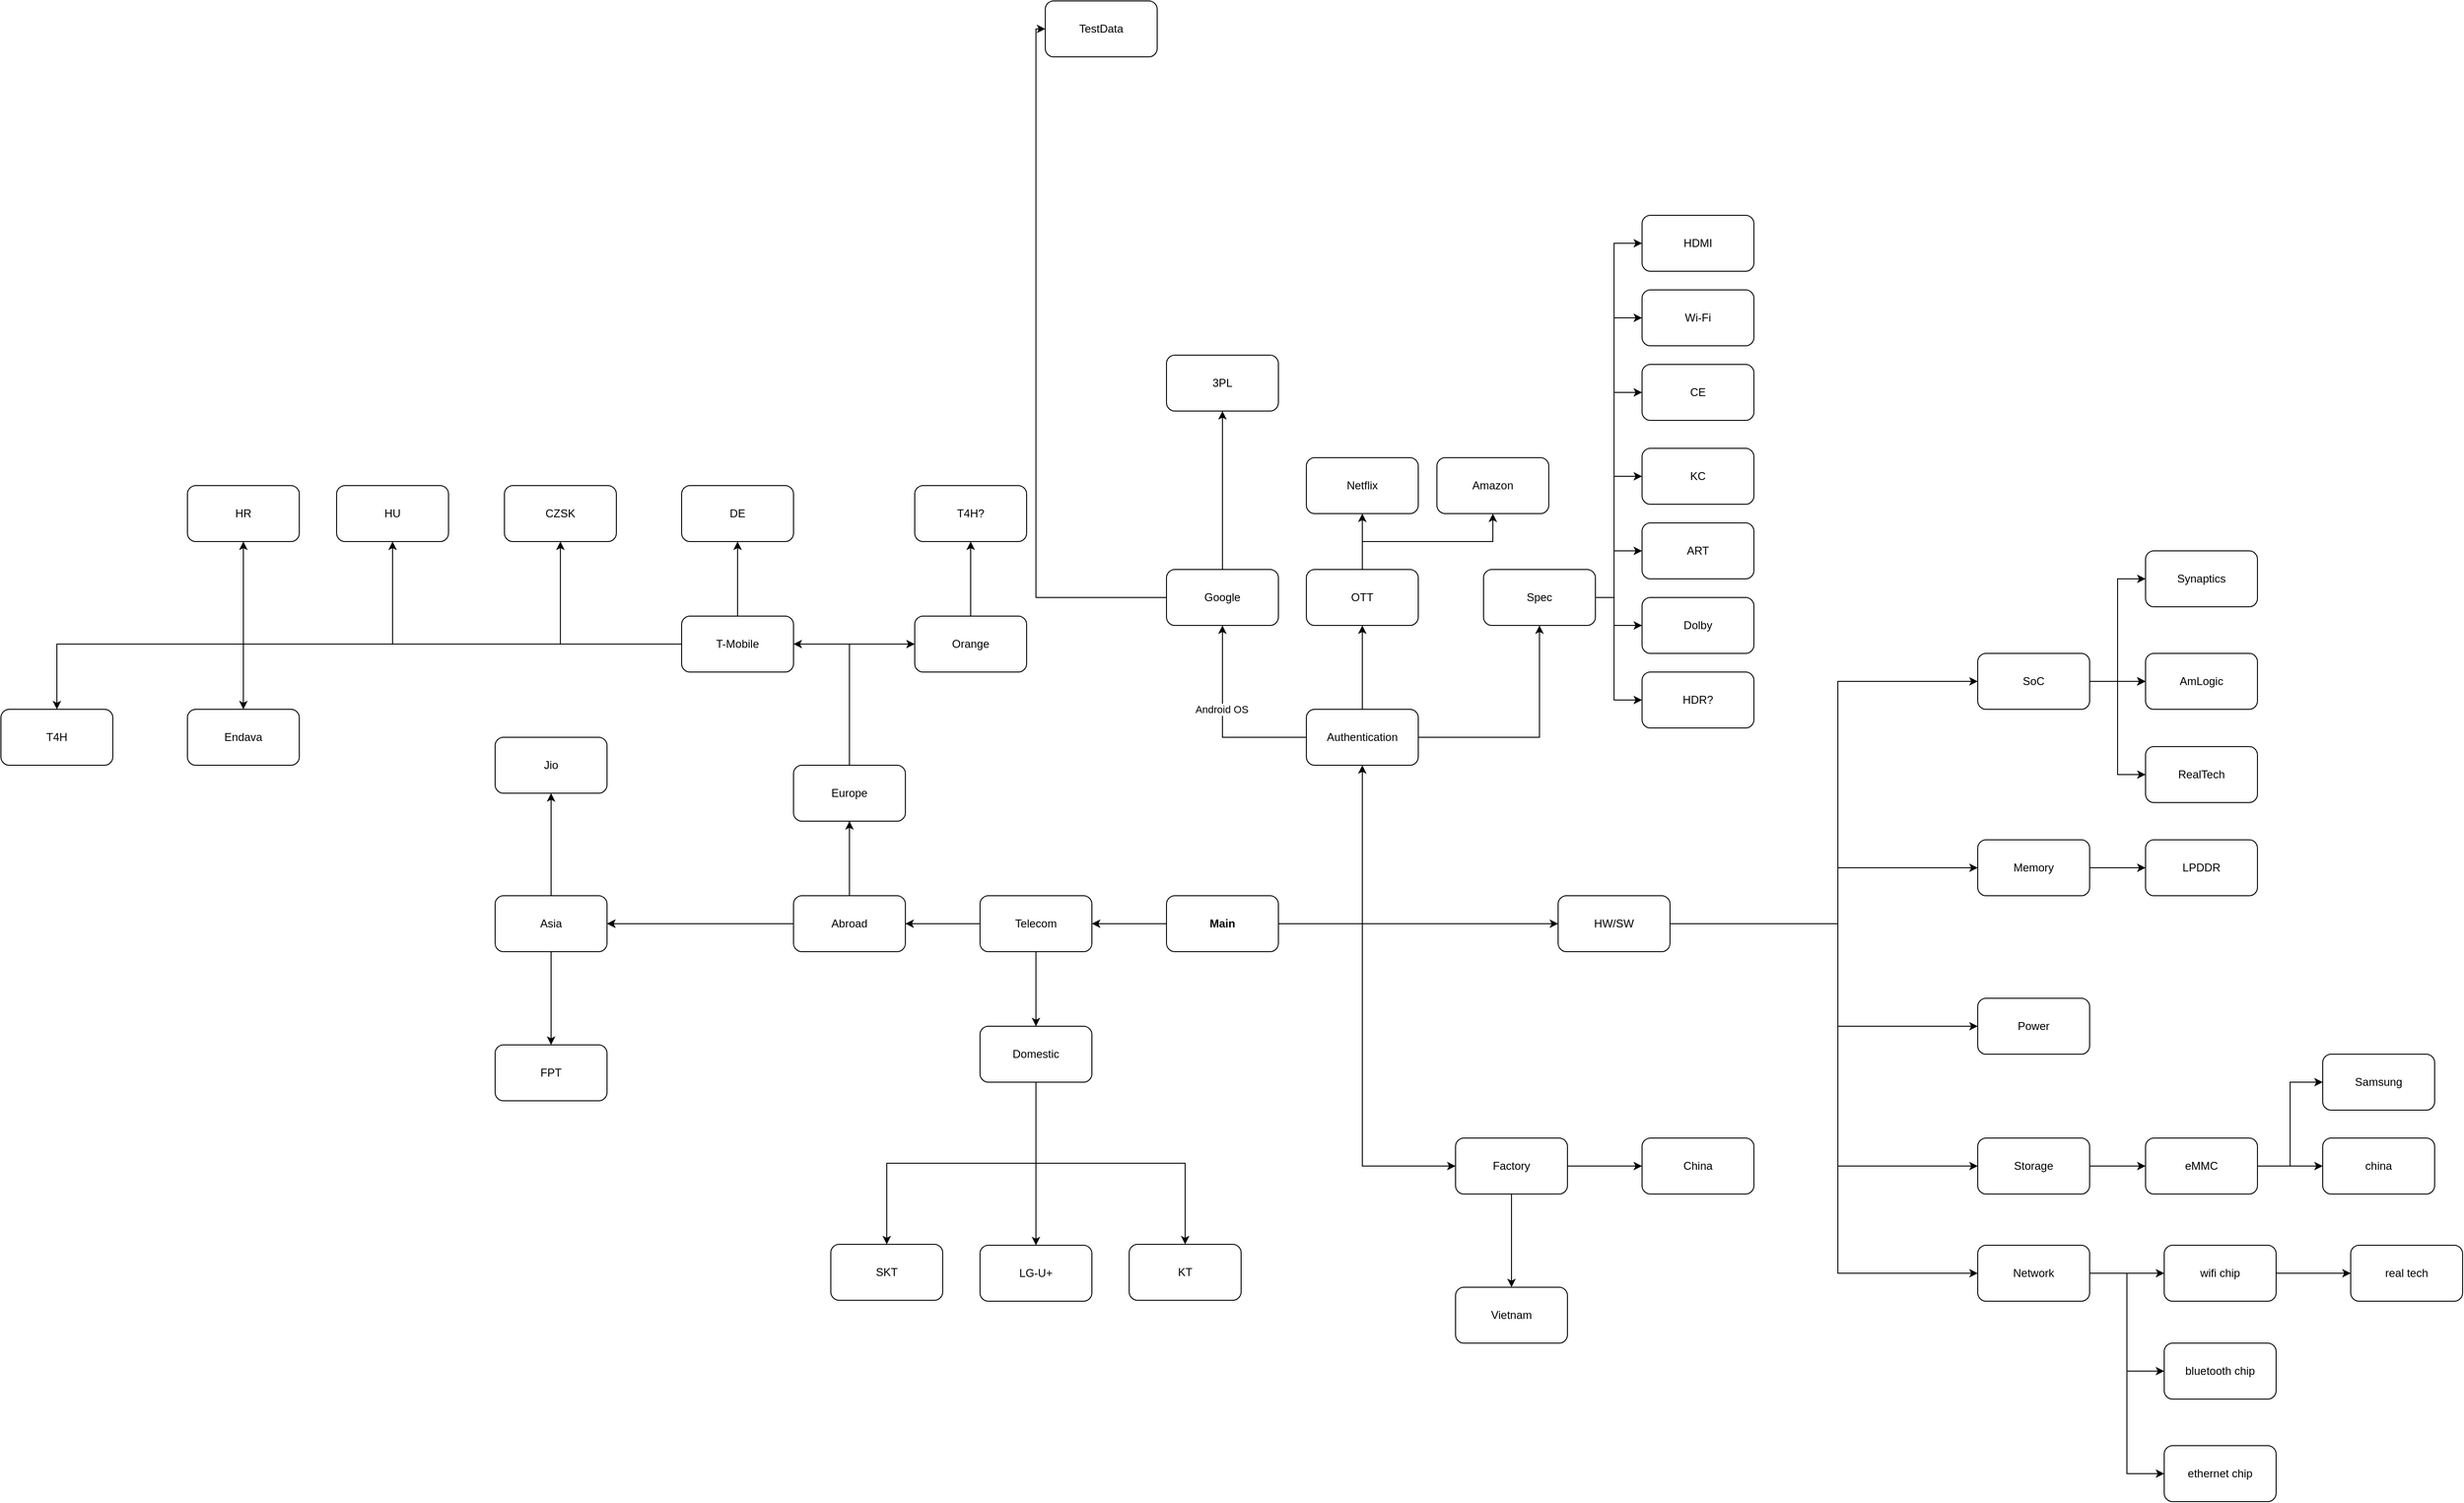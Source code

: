<mxfile version="28.0.7">
  <diagram name="페이지-1" id="yaAx0A-L_kXHUmQwlqg7">
    <mxGraphModel dx="2549" dy="1890" grid="1" gridSize="10" guides="1" tooltips="1" connect="1" arrows="1" fold="1" page="1" pageScale="1" pageWidth="827" pageHeight="1169" math="0" shadow="0">
      <root>
        <mxCell id="0" />
        <mxCell id="1" parent="0" />
        <mxCell id="unBGeMwj8gn6br8gnek4-4" value="" style="edgeStyle=orthogonalEdgeStyle;rounded=0;orthogonalLoop=1;jettySize=auto;html=1;exitX=0;exitY=0.5;exitDx=0;exitDy=0;" parent="1" source="unBGeMwj8gn6br8gnek4-10" target="unBGeMwj8gn6br8gnek4-2" edge="1">
          <mxGeometry relative="1" as="geometry" />
        </mxCell>
        <mxCell id="unBGeMwj8gn6br8gnek4-59" value="Android OS" style="edgeLabel;html=1;align=center;verticalAlign=middle;resizable=0;points=[];" parent="unBGeMwj8gn6br8gnek4-4" vertex="1" connectable="0">
          <mxGeometry x="-0.335" y="3" relative="1" as="geometry">
            <mxPoint x="-21" y="-33" as="offset" />
          </mxGeometry>
        </mxCell>
        <mxCell id="unBGeMwj8gn6br8gnek4-7" value="" style="edgeStyle=orthogonalEdgeStyle;rounded=0;orthogonalLoop=1;jettySize=auto;html=1;" parent="1" source="unBGeMwj8gn6br8gnek4-1" target="unBGeMwj8gn6br8gnek4-6" edge="1">
          <mxGeometry relative="1" as="geometry">
            <Array as="points">
              <mxPoint x="490" y="240" />
              <mxPoint x="490" y="500" />
            </Array>
          </mxGeometry>
        </mxCell>
        <mxCell id="unBGeMwj8gn6br8gnek4-9" value="" style="edgeStyle=orthogonalEdgeStyle;rounded=0;orthogonalLoop=1;jettySize=auto;html=1;" parent="1" source="unBGeMwj8gn6br8gnek4-92" target="unBGeMwj8gn6br8gnek4-8" edge="1">
          <mxGeometry relative="1" as="geometry">
            <Array as="points">
              <mxPoint x="1000" y="240" />
              <mxPoint x="1000" y="-20" />
            </Array>
          </mxGeometry>
        </mxCell>
        <mxCell id="unBGeMwj8gn6br8gnek4-11" value="" style="edgeStyle=orthogonalEdgeStyle;rounded=0;orthogonalLoop=1;jettySize=auto;html=1;" parent="1" source="unBGeMwj8gn6br8gnek4-1" target="unBGeMwj8gn6br8gnek4-10" edge="1">
          <mxGeometry relative="1" as="geometry" />
        </mxCell>
        <mxCell id="unBGeMwj8gn6br8gnek4-25" value="" style="edgeStyle=orthogonalEdgeStyle;rounded=0;orthogonalLoop=1;jettySize=auto;html=1;" parent="1" source="unBGeMwj8gn6br8gnek4-1" target="unBGeMwj8gn6br8gnek4-24" edge="1">
          <mxGeometry relative="1" as="geometry" />
        </mxCell>
        <mxCell id="unBGeMwj8gn6br8gnek4-93" value="" style="edgeStyle=orthogonalEdgeStyle;rounded=0;orthogonalLoop=1;jettySize=auto;html=1;" parent="1" source="unBGeMwj8gn6br8gnek4-1" target="unBGeMwj8gn6br8gnek4-92" edge="1">
          <mxGeometry relative="1" as="geometry" />
        </mxCell>
        <mxCell id="unBGeMwj8gn6br8gnek4-1" value="&lt;b&gt;Main&lt;/b&gt;" style="rounded=1;whiteSpace=wrap;html=1;fillColor=light-dark(#FFFFFF,#0E9860);strokeColor=light-dark(#000000,#000000);" parent="1" vertex="1">
          <mxGeometry x="280" y="210" width="120" height="60" as="geometry" />
        </mxCell>
        <mxCell id="unBGeMwj8gn6br8gnek4-79" value="" style="edgeStyle=orthogonalEdgeStyle;rounded=0;orthogonalLoop=1;jettySize=auto;html=1;" parent="1" source="unBGeMwj8gn6br8gnek4-2" target="unBGeMwj8gn6br8gnek4-78" edge="1">
          <mxGeometry relative="1" as="geometry" />
        </mxCell>
        <mxCell id="8JAu46hQm_S6VkauHzE6-20" value="" style="edgeStyle=orthogonalEdgeStyle;rounded=0;orthogonalLoop=1;jettySize=auto;html=1;" edge="1" parent="1" source="unBGeMwj8gn6br8gnek4-2" target="8JAu46hQm_S6VkauHzE6-19">
          <mxGeometry relative="1" as="geometry">
            <Array as="points">
              <mxPoint x="140" y="-110" />
              <mxPoint x="140" y="-720" />
            </Array>
          </mxGeometry>
        </mxCell>
        <mxCell id="unBGeMwj8gn6br8gnek4-2" value="Google" style="rounded=1;whiteSpace=wrap;html=1;" parent="1" vertex="1">
          <mxGeometry x="280" y="-140" width="120" height="60" as="geometry" />
        </mxCell>
        <mxCell id="unBGeMwj8gn6br8gnek4-69" value="" style="edgeStyle=orthogonalEdgeStyle;rounded=0;orthogonalLoop=1;jettySize=auto;html=1;" parent="1" source="unBGeMwj8gn6br8gnek4-6" target="unBGeMwj8gn6br8gnek4-68" edge="1">
          <mxGeometry relative="1" as="geometry" />
        </mxCell>
        <mxCell id="unBGeMwj8gn6br8gnek4-71" value="" style="edgeStyle=orthogonalEdgeStyle;rounded=0;orthogonalLoop=1;jettySize=auto;html=1;" parent="1" source="unBGeMwj8gn6br8gnek4-6" target="unBGeMwj8gn6br8gnek4-70" edge="1">
          <mxGeometry relative="1" as="geometry" />
        </mxCell>
        <mxCell id="unBGeMwj8gn6br8gnek4-6" value="Factory" style="rounded=1;whiteSpace=wrap;html=1;" parent="1" vertex="1">
          <mxGeometry x="590" y="470" width="120" height="60" as="geometry" />
        </mxCell>
        <mxCell id="unBGeMwj8gn6br8gnek4-13" value="" style="edgeStyle=orthogonalEdgeStyle;rounded=0;orthogonalLoop=1;jettySize=auto;html=1;entryX=0;entryY=0.5;entryDx=0;entryDy=0;" parent="1" source="unBGeMwj8gn6br8gnek4-8" target="unBGeMwj8gn6br8gnek4-12" edge="1">
          <mxGeometry relative="1" as="geometry">
            <Array as="points">
              <mxPoint x="1300" y="-20" />
              <mxPoint x="1300" y="-130" />
            </Array>
          </mxGeometry>
        </mxCell>
        <mxCell id="unBGeMwj8gn6br8gnek4-15" value="" style="edgeStyle=orthogonalEdgeStyle;rounded=0;orthogonalLoop=1;jettySize=auto;html=1;" parent="1" source="unBGeMwj8gn6br8gnek4-8" target="unBGeMwj8gn6br8gnek4-14" edge="1">
          <mxGeometry relative="1" as="geometry" />
        </mxCell>
        <mxCell id="unBGeMwj8gn6br8gnek4-16" value="" style="edgeStyle=orthogonalEdgeStyle;rounded=0;orthogonalLoop=1;jettySize=auto;html=1;" parent="1" source="unBGeMwj8gn6br8gnek4-8" target="unBGeMwj8gn6br8gnek4-14" edge="1">
          <mxGeometry relative="1" as="geometry" />
        </mxCell>
        <mxCell id="unBGeMwj8gn6br8gnek4-18" value="" style="edgeStyle=orthogonalEdgeStyle;rounded=0;orthogonalLoop=1;jettySize=auto;html=1;entryX=0;entryY=0.5;entryDx=0;entryDy=0;exitX=1;exitY=0.5;exitDx=0;exitDy=0;" parent="1" source="unBGeMwj8gn6br8gnek4-8" target="unBGeMwj8gn6br8gnek4-17" edge="1">
          <mxGeometry relative="1" as="geometry">
            <Array as="points">
              <mxPoint x="1300" y="-20" />
              <mxPoint x="1300" y="80" />
            </Array>
          </mxGeometry>
        </mxCell>
        <mxCell id="unBGeMwj8gn6br8gnek4-8" value="SoC" style="rounded=1;whiteSpace=wrap;html=1;" parent="1" vertex="1">
          <mxGeometry x="1150" y="-50" width="120" height="60" as="geometry" />
        </mxCell>
        <mxCell id="unBGeMwj8gn6br8gnek4-21" value="" style="edgeStyle=orthogonalEdgeStyle;rounded=0;orthogonalLoop=1;jettySize=auto;html=1;exitX=0.5;exitY=0;exitDx=0;exitDy=0;" parent="1" source="unBGeMwj8gn6br8gnek4-57" target="unBGeMwj8gn6br8gnek4-20" edge="1">
          <mxGeometry relative="1" as="geometry" />
        </mxCell>
        <mxCell id="unBGeMwj8gn6br8gnek4-23" value="" style="edgeStyle=orthogonalEdgeStyle;rounded=0;orthogonalLoop=1;jettySize=auto;html=1;exitX=0.5;exitY=0;exitDx=0;exitDy=0;" parent="1" source="unBGeMwj8gn6br8gnek4-57" target="unBGeMwj8gn6br8gnek4-22" edge="1">
          <mxGeometry relative="1" as="geometry" />
        </mxCell>
        <mxCell id="unBGeMwj8gn6br8gnek4-58" value="" style="edgeStyle=orthogonalEdgeStyle;rounded=0;orthogonalLoop=1;jettySize=auto;html=1;" parent="1" source="unBGeMwj8gn6br8gnek4-10" target="unBGeMwj8gn6br8gnek4-57" edge="1">
          <mxGeometry relative="1" as="geometry" />
        </mxCell>
        <mxCell id="unBGeMwj8gn6br8gnek4-61" value="" style="edgeStyle=orthogonalEdgeStyle;rounded=0;orthogonalLoop=1;jettySize=auto;html=1;" parent="1" source="unBGeMwj8gn6br8gnek4-10" target="unBGeMwj8gn6br8gnek4-60" edge="1">
          <mxGeometry relative="1" as="geometry" />
        </mxCell>
        <mxCell id="unBGeMwj8gn6br8gnek4-10" value="Authentication" style="rounded=1;whiteSpace=wrap;html=1;" parent="1" vertex="1">
          <mxGeometry x="430" y="10" width="120" height="60" as="geometry" />
        </mxCell>
        <mxCell id="unBGeMwj8gn6br8gnek4-12" value="Synaptics" style="rounded=1;whiteSpace=wrap;html=1;" parent="1" vertex="1">
          <mxGeometry x="1330" y="-160" width="120" height="60" as="geometry" />
        </mxCell>
        <mxCell id="unBGeMwj8gn6br8gnek4-17" value="RealTech" style="rounded=1;whiteSpace=wrap;html=1;" parent="1" vertex="1">
          <mxGeometry x="1330" y="50" width="120" height="60" as="geometry" />
        </mxCell>
        <mxCell id="unBGeMwj8gn6br8gnek4-19" value="" style="edgeStyle=orthogonalEdgeStyle;rounded=0;orthogonalLoop=1;jettySize=auto;html=1;" parent="1" source="unBGeMwj8gn6br8gnek4-8" target="unBGeMwj8gn6br8gnek4-14" edge="1">
          <mxGeometry relative="1" as="geometry">
            <mxPoint x="1270" y="-20" as="sourcePoint" />
            <mxPoint x="1380" y="80" as="targetPoint" />
          </mxGeometry>
        </mxCell>
        <mxCell id="unBGeMwj8gn6br8gnek4-14" value="AmLogic" style="rounded=1;whiteSpace=wrap;html=1;" parent="1" vertex="1">
          <mxGeometry x="1330" y="-50" width="120" height="60" as="geometry" />
        </mxCell>
        <mxCell id="unBGeMwj8gn6br8gnek4-20" value="Amazon" style="rounded=1;whiteSpace=wrap;html=1;" parent="1" vertex="1">
          <mxGeometry x="570" y="-260" width="120" height="60" as="geometry" />
        </mxCell>
        <mxCell id="unBGeMwj8gn6br8gnek4-22" value="Netflix" style="rounded=1;whiteSpace=wrap;html=1;" parent="1" vertex="1">
          <mxGeometry x="430" y="-260" width="120" height="60" as="geometry" />
        </mxCell>
        <mxCell id="unBGeMwj8gn6br8gnek4-27" value="" style="edgeStyle=orthogonalEdgeStyle;rounded=0;orthogonalLoop=1;jettySize=auto;html=1;entryX=1;entryY=0.5;entryDx=0;entryDy=0;" parent="1" source="unBGeMwj8gn6br8gnek4-24" target="unBGeMwj8gn6br8gnek4-26" edge="1">
          <mxGeometry relative="1" as="geometry">
            <Array as="points">
              <mxPoint x="-60" y="240" />
              <mxPoint x="-60" y="-60" />
            </Array>
          </mxGeometry>
        </mxCell>
        <mxCell id="unBGeMwj8gn6br8gnek4-29" value="" style="edgeStyle=orthogonalEdgeStyle;rounded=0;orthogonalLoop=1;jettySize=auto;html=1;" parent="1" source="unBGeMwj8gn6br8gnek4-24" target="unBGeMwj8gn6br8gnek4-28" edge="1">
          <mxGeometry relative="1" as="geometry">
            <Array as="points">
              <mxPoint x="-60" y="240" />
            </Array>
          </mxGeometry>
        </mxCell>
        <mxCell id="unBGeMwj8gn6br8gnek4-31" value="" style="edgeStyle=orthogonalEdgeStyle;rounded=0;orthogonalLoop=1;jettySize=auto;html=1;exitX=0.5;exitY=0;exitDx=0;exitDy=0;" parent="1" source="unBGeMwj8gn6br8gnek4-46" target="unBGeMwj8gn6br8gnek4-30" edge="1">
          <mxGeometry relative="1" as="geometry" />
        </mxCell>
        <mxCell id="unBGeMwj8gn6br8gnek4-33" value="" style="edgeStyle=orthogonalEdgeStyle;rounded=0;orthogonalLoop=1;jettySize=auto;html=1;" parent="1" source="unBGeMwj8gn6br8gnek4-24" target="unBGeMwj8gn6br8gnek4-32" edge="1">
          <mxGeometry relative="1" as="geometry" />
        </mxCell>
        <mxCell id="unBGeMwj8gn6br8gnek4-35" value="" style="edgeStyle=orthogonalEdgeStyle;rounded=0;orthogonalLoop=1;jettySize=auto;html=1;exitX=0.5;exitY=1;exitDx=0;exitDy=0;" parent="1" source="unBGeMwj8gn6br8gnek4-40" target="unBGeMwj8gn6br8gnek4-34" edge="1">
          <mxGeometry relative="1" as="geometry" />
        </mxCell>
        <mxCell id="unBGeMwj8gn6br8gnek4-37" value="" style="edgeStyle=orthogonalEdgeStyle;rounded=0;orthogonalLoop=1;jettySize=auto;html=1;exitX=0.5;exitY=1;exitDx=0;exitDy=0;" parent="1" source="unBGeMwj8gn6br8gnek4-40" target="unBGeMwj8gn6br8gnek4-36" edge="1">
          <mxGeometry relative="1" as="geometry" />
        </mxCell>
        <mxCell id="unBGeMwj8gn6br8gnek4-39" value="" style="edgeStyle=orthogonalEdgeStyle;rounded=0;orthogonalLoop=1;jettySize=auto;html=1;exitX=0.5;exitY=1;exitDx=0;exitDy=0;" parent="1" source="unBGeMwj8gn6br8gnek4-46" target="unBGeMwj8gn6br8gnek4-38" edge="1">
          <mxGeometry relative="1" as="geometry">
            <Array as="points">
              <mxPoint x="-380" y="370" />
            </Array>
          </mxGeometry>
        </mxCell>
        <mxCell id="unBGeMwj8gn6br8gnek4-41" value="" style="edgeStyle=orthogonalEdgeStyle;rounded=0;orthogonalLoop=1;jettySize=auto;html=1;" parent="1" source="unBGeMwj8gn6br8gnek4-24" target="unBGeMwj8gn6br8gnek4-40" edge="1">
          <mxGeometry relative="1" as="geometry" />
        </mxCell>
        <mxCell id="unBGeMwj8gn6br8gnek4-43" value="" style="edgeStyle=orthogonalEdgeStyle;rounded=0;orthogonalLoop=1;jettySize=auto;html=1;" parent="1" source="unBGeMwj8gn6br8gnek4-24" target="unBGeMwj8gn6br8gnek4-42" edge="1">
          <mxGeometry relative="1" as="geometry" />
        </mxCell>
        <mxCell id="unBGeMwj8gn6br8gnek4-24" value="Telecom" style="rounded=1;whiteSpace=wrap;html=1;" parent="1" vertex="1">
          <mxGeometry x="80" y="210" width="120" height="60" as="geometry" />
        </mxCell>
        <mxCell id="unBGeMwj8gn6br8gnek4-50" value="" style="edgeStyle=orthogonalEdgeStyle;rounded=0;orthogonalLoop=1;jettySize=auto;html=1;" parent="1" source="unBGeMwj8gn6br8gnek4-26" target="unBGeMwj8gn6br8gnek4-49" edge="1">
          <mxGeometry relative="1" as="geometry" />
        </mxCell>
        <mxCell id="unBGeMwj8gn6br8gnek4-52" value="" style="edgeStyle=orthogonalEdgeStyle;rounded=0;orthogonalLoop=1;jettySize=auto;html=1;" parent="1" source="unBGeMwj8gn6br8gnek4-26" target="unBGeMwj8gn6br8gnek4-51" edge="1">
          <mxGeometry relative="1" as="geometry" />
        </mxCell>
        <mxCell id="unBGeMwj8gn6br8gnek4-54" value="" style="edgeStyle=orthogonalEdgeStyle;rounded=0;orthogonalLoop=1;jettySize=auto;html=1;" parent="1" source="unBGeMwj8gn6br8gnek4-26" target="unBGeMwj8gn6br8gnek4-53" edge="1">
          <mxGeometry relative="1" as="geometry" />
        </mxCell>
        <mxCell id="unBGeMwj8gn6br8gnek4-56" value="" style="edgeStyle=orthogonalEdgeStyle;rounded=0;orthogonalLoop=1;jettySize=auto;html=1;" parent="1" source="unBGeMwj8gn6br8gnek4-26" target="unBGeMwj8gn6br8gnek4-55" edge="1">
          <mxGeometry relative="1" as="geometry" />
        </mxCell>
        <mxCell id="unBGeMwj8gn6br8gnek4-73" value="" style="edgeStyle=orthogonalEdgeStyle;rounded=0;orthogonalLoop=1;jettySize=auto;html=1;" parent="1" source="unBGeMwj8gn6br8gnek4-26" target="unBGeMwj8gn6br8gnek4-72" edge="1">
          <mxGeometry relative="1" as="geometry" />
        </mxCell>
        <mxCell id="unBGeMwj8gn6br8gnek4-75" value="" style="edgeStyle=orthogonalEdgeStyle;rounded=0;orthogonalLoop=1;jettySize=auto;html=1;" parent="1" source="unBGeMwj8gn6br8gnek4-26" target="unBGeMwj8gn6br8gnek4-74" edge="1">
          <mxGeometry relative="1" as="geometry" />
        </mxCell>
        <mxCell id="unBGeMwj8gn6br8gnek4-26" value="T-Mobile" style="rounded=1;whiteSpace=wrap;html=1;" parent="1" vertex="1">
          <mxGeometry x="-240" y="-90" width="120" height="60" as="geometry" />
        </mxCell>
        <mxCell id="unBGeMwj8gn6br8gnek4-77" value="" style="edgeStyle=orthogonalEdgeStyle;rounded=0;orthogonalLoop=1;jettySize=auto;html=1;" parent="1" source="unBGeMwj8gn6br8gnek4-28" target="unBGeMwj8gn6br8gnek4-76" edge="1">
          <mxGeometry relative="1" as="geometry" />
        </mxCell>
        <mxCell id="unBGeMwj8gn6br8gnek4-28" value="Orange" style="rounded=1;whiteSpace=wrap;html=1;" parent="1" vertex="1">
          <mxGeometry x="10" y="-90" width="120" height="60" as="geometry" />
        </mxCell>
        <mxCell id="unBGeMwj8gn6br8gnek4-30" value="Jio" style="rounded=1;whiteSpace=wrap;html=1;" parent="1" vertex="1">
          <mxGeometry x="-440" y="40" width="120" height="60" as="geometry" />
        </mxCell>
        <mxCell id="unBGeMwj8gn6br8gnek4-32" value="LG-U+" style="rounded=1;whiteSpace=wrap;html=1;" parent="1" vertex="1">
          <mxGeometry x="80" y="585" width="120" height="60" as="geometry" />
        </mxCell>
        <mxCell id="unBGeMwj8gn6br8gnek4-34" value="SKT" style="rounded=1;whiteSpace=wrap;html=1;" parent="1" vertex="1">
          <mxGeometry x="-80" y="584" width="120" height="60" as="geometry" />
        </mxCell>
        <mxCell id="unBGeMwj8gn6br8gnek4-36" value="KT" style="rounded=1;whiteSpace=wrap;html=1;" parent="1" vertex="1">
          <mxGeometry x="240" y="584" width="120" height="60" as="geometry" />
        </mxCell>
        <mxCell id="unBGeMwj8gn6br8gnek4-38" value="FPT" style="rounded=1;whiteSpace=wrap;html=1;" parent="1" vertex="1">
          <mxGeometry x="-440" y="370" width="120" height="60" as="geometry" />
        </mxCell>
        <mxCell id="unBGeMwj8gn6br8gnek4-40" value="Domestic" style="rounded=1;whiteSpace=wrap;html=1;" parent="1" vertex="1">
          <mxGeometry x="80" y="350" width="120" height="60" as="geometry" />
        </mxCell>
        <mxCell id="unBGeMwj8gn6br8gnek4-45" value="" style="edgeStyle=orthogonalEdgeStyle;rounded=0;orthogonalLoop=1;jettySize=auto;html=1;" parent="1" source="unBGeMwj8gn6br8gnek4-42" target="unBGeMwj8gn6br8gnek4-44" edge="1">
          <mxGeometry relative="1" as="geometry" />
        </mxCell>
        <mxCell id="unBGeMwj8gn6br8gnek4-47" value="" style="edgeStyle=orthogonalEdgeStyle;rounded=0;orthogonalLoop=1;jettySize=auto;html=1;" parent="1" source="unBGeMwj8gn6br8gnek4-42" target="unBGeMwj8gn6br8gnek4-46" edge="1">
          <mxGeometry relative="1" as="geometry" />
        </mxCell>
        <mxCell id="unBGeMwj8gn6br8gnek4-44" value="Europe" style="rounded=1;whiteSpace=wrap;html=1;" parent="1" vertex="1">
          <mxGeometry x="-120" y="70" width="120" height="60" as="geometry" />
        </mxCell>
        <mxCell id="unBGeMwj8gn6br8gnek4-48" value="" style="edgeStyle=orthogonalEdgeStyle;rounded=0;orthogonalLoop=1;jettySize=auto;html=1;" parent="1" source="unBGeMwj8gn6br8gnek4-24" target="unBGeMwj8gn6br8gnek4-46" edge="1">
          <mxGeometry relative="1" as="geometry">
            <mxPoint x="80" y="240" as="sourcePoint" />
            <mxPoint x="-520" y="100" as="targetPoint" />
          </mxGeometry>
        </mxCell>
        <mxCell id="unBGeMwj8gn6br8gnek4-46" value="Asia" style="rounded=1;whiteSpace=wrap;html=1;" parent="1" vertex="1">
          <mxGeometry x="-440" y="210" width="120" height="60" as="geometry" />
        </mxCell>
        <mxCell id="unBGeMwj8gn6br8gnek4-42" value="Abroad" style="rounded=1;whiteSpace=wrap;html=1;" parent="1" vertex="1">
          <mxGeometry x="-120" y="210" width="120" height="60" as="geometry" />
        </mxCell>
        <mxCell id="unBGeMwj8gn6br8gnek4-49" value="DE" style="rounded=1;whiteSpace=wrap;html=1;" parent="1" vertex="1">
          <mxGeometry x="-240" y="-230" width="120" height="60" as="geometry" />
        </mxCell>
        <mxCell id="unBGeMwj8gn6br8gnek4-51" value="CZSK" style="rounded=1;whiteSpace=wrap;html=1;" parent="1" vertex="1">
          <mxGeometry x="-430" y="-230" width="120" height="60" as="geometry" />
        </mxCell>
        <mxCell id="unBGeMwj8gn6br8gnek4-53" value="HU" style="rounded=1;whiteSpace=wrap;html=1;" parent="1" vertex="1">
          <mxGeometry x="-610" y="-230" width="120" height="60" as="geometry" />
        </mxCell>
        <mxCell id="unBGeMwj8gn6br8gnek4-55" value="HR" style="rounded=1;whiteSpace=wrap;html=1;" parent="1" vertex="1">
          <mxGeometry x="-770" y="-230" width="120" height="60" as="geometry" />
        </mxCell>
        <mxCell id="unBGeMwj8gn6br8gnek4-57" value="OTT" style="rounded=1;whiteSpace=wrap;html=1;" parent="1" vertex="1">
          <mxGeometry x="430" y="-140" width="120" height="60" as="geometry" />
        </mxCell>
        <mxCell id="unBGeMwj8gn6br8gnek4-64" value="" style="edgeStyle=orthogonalEdgeStyle;rounded=0;orthogonalLoop=1;jettySize=auto;html=1;entryX=0;entryY=0.5;entryDx=0;entryDy=0;entryPerimeter=0;" parent="1" source="unBGeMwj8gn6br8gnek4-60" target="unBGeMwj8gn6br8gnek4-62" edge="1">
          <mxGeometry relative="1" as="geometry">
            <Array as="points">
              <mxPoint x="760" y="-110" />
              <mxPoint x="760" y="-490" />
            </Array>
          </mxGeometry>
        </mxCell>
        <mxCell id="unBGeMwj8gn6br8gnek4-80" value="" style="edgeStyle=orthogonalEdgeStyle;rounded=0;orthogonalLoop=1;jettySize=auto;html=1;" parent="1" source="unBGeMwj8gn6br8gnek4-60" target="unBGeMwj8gn6br8gnek4-65" edge="1">
          <mxGeometry relative="1" as="geometry">
            <Array as="points">
              <mxPoint x="760" y="-110" />
              <mxPoint x="760" y="-410" />
            </Array>
          </mxGeometry>
        </mxCell>
        <mxCell id="unBGeMwj8gn6br8gnek4-82" value="" style="edgeStyle=orthogonalEdgeStyle;rounded=0;orthogonalLoop=1;jettySize=auto;html=1;" parent="1" source="unBGeMwj8gn6br8gnek4-60" target="unBGeMwj8gn6br8gnek4-81" edge="1">
          <mxGeometry relative="1" as="geometry">
            <Array as="points">
              <mxPoint x="760" y="-110" />
              <mxPoint x="760" y="-330" />
            </Array>
          </mxGeometry>
        </mxCell>
        <mxCell id="unBGeMwj8gn6br8gnek4-84" value="" style="edgeStyle=orthogonalEdgeStyle;rounded=0;orthogonalLoop=1;jettySize=auto;html=1;" parent="1" source="unBGeMwj8gn6br8gnek4-60" target="unBGeMwj8gn6br8gnek4-83" edge="1">
          <mxGeometry relative="1" as="geometry">
            <Array as="points">
              <mxPoint x="760" y="-110" />
              <mxPoint x="760" y="-240" />
            </Array>
          </mxGeometry>
        </mxCell>
        <mxCell id="unBGeMwj8gn6br8gnek4-86" value="" style="edgeStyle=orthogonalEdgeStyle;rounded=0;orthogonalLoop=1;jettySize=auto;html=1;" parent="1" source="unBGeMwj8gn6br8gnek4-60" target="unBGeMwj8gn6br8gnek4-85" edge="1">
          <mxGeometry relative="1" as="geometry">
            <Array as="points">
              <mxPoint x="760" y="-110" />
              <mxPoint x="760" y="-160" />
            </Array>
          </mxGeometry>
        </mxCell>
        <mxCell id="unBGeMwj8gn6br8gnek4-89" value="" style="edgeStyle=orthogonalEdgeStyle;rounded=0;orthogonalLoop=1;jettySize=auto;html=1;" parent="1" source="unBGeMwj8gn6br8gnek4-60" target="unBGeMwj8gn6br8gnek4-88" edge="1">
          <mxGeometry relative="1" as="geometry">
            <Array as="points">
              <mxPoint x="760" y="-110" />
              <mxPoint x="760" y="-80" />
            </Array>
          </mxGeometry>
        </mxCell>
        <mxCell id="unBGeMwj8gn6br8gnek4-91" value="" style="edgeStyle=orthogonalEdgeStyle;rounded=0;orthogonalLoop=1;jettySize=auto;html=1;" parent="1" source="unBGeMwj8gn6br8gnek4-60" target="unBGeMwj8gn6br8gnek4-90" edge="1">
          <mxGeometry relative="1" as="geometry">
            <Array as="points">
              <mxPoint x="760" y="-110" />
              <mxPoint x="760" />
            </Array>
          </mxGeometry>
        </mxCell>
        <mxCell id="unBGeMwj8gn6br8gnek4-60" value="Spec" style="rounded=1;whiteSpace=wrap;html=1;" parent="1" vertex="1">
          <mxGeometry x="620" y="-140" width="120" height="60" as="geometry" />
        </mxCell>
        <mxCell id="unBGeMwj8gn6br8gnek4-62" value="HDMI" style="rounded=1;whiteSpace=wrap;html=1;" parent="1" vertex="1">
          <mxGeometry x="790" y="-520" width="120" height="60" as="geometry" />
        </mxCell>
        <mxCell id="unBGeMwj8gn6br8gnek4-65" value="Wi-Fi" style="rounded=1;whiteSpace=wrap;html=1;" parent="1" vertex="1">
          <mxGeometry x="790" y="-440" width="120" height="60" as="geometry" />
        </mxCell>
        <mxCell id="unBGeMwj8gn6br8gnek4-68" value="China" style="rounded=1;whiteSpace=wrap;html=1;" parent="1" vertex="1">
          <mxGeometry x="790" y="470" width="120" height="60" as="geometry" />
        </mxCell>
        <mxCell id="unBGeMwj8gn6br8gnek4-70" value="Vietnam" style="rounded=1;whiteSpace=wrap;html=1;" parent="1" vertex="1">
          <mxGeometry x="590" y="630" width="120" height="60" as="geometry" />
        </mxCell>
        <mxCell id="unBGeMwj8gn6br8gnek4-72" value="Endava" style="rounded=1;whiteSpace=wrap;html=1;" parent="1" vertex="1">
          <mxGeometry x="-770" y="10" width="120" height="60" as="geometry" />
        </mxCell>
        <mxCell id="unBGeMwj8gn6br8gnek4-74" value="T4H" style="rounded=1;whiteSpace=wrap;html=1;" parent="1" vertex="1">
          <mxGeometry x="-970" y="10" width="120" height="60" as="geometry" />
        </mxCell>
        <mxCell id="unBGeMwj8gn6br8gnek4-76" value="T4H?" style="rounded=1;whiteSpace=wrap;html=1;" parent="1" vertex="1">
          <mxGeometry x="10" y="-230" width="120" height="60" as="geometry" />
        </mxCell>
        <mxCell id="unBGeMwj8gn6br8gnek4-78" value="3PL" style="rounded=1;whiteSpace=wrap;html=1;" parent="1" vertex="1">
          <mxGeometry x="280" y="-370" width="120" height="60" as="geometry" />
        </mxCell>
        <mxCell id="unBGeMwj8gn6br8gnek4-81" value="CE" style="rounded=1;whiteSpace=wrap;html=1;" parent="1" vertex="1">
          <mxGeometry x="790" y="-360" width="120" height="60" as="geometry" />
        </mxCell>
        <mxCell id="unBGeMwj8gn6br8gnek4-83" value="KC" style="rounded=1;whiteSpace=wrap;html=1;" parent="1" vertex="1">
          <mxGeometry x="790" y="-270" width="120" height="60" as="geometry" />
        </mxCell>
        <mxCell id="unBGeMwj8gn6br8gnek4-85" value="ART" style="rounded=1;whiteSpace=wrap;html=1;" parent="1" vertex="1">
          <mxGeometry x="790" y="-190" width="120" height="60" as="geometry" />
        </mxCell>
        <mxCell id="unBGeMwj8gn6br8gnek4-88" value="Dolby" style="rounded=1;whiteSpace=wrap;html=1;" parent="1" vertex="1">
          <mxGeometry x="790" y="-110" width="120" height="60" as="geometry" />
        </mxCell>
        <mxCell id="unBGeMwj8gn6br8gnek4-90" value="HDR?" style="rounded=1;whiteSpace=wrap;html=1;" parent="1" vertex="1">
          <mxGeometry x="790" y="-30" width="120" height="60" as="geometry" />
        </mxCell>
        <mxCell id="unBGeMwj8gn6br8gnek4-95" value="" style="edgeStyle=orthogonalEdgeStyle;rounded=0;orthogonalLoop=1;jettySize=auto;html=1;" parent="1" source="unBGeMwj8gn6br8gnek4-92" target="unBGeMwj8gn6br8gnek4-94" edge="1">
          <mxGeometry relative="1" as="geometry">
            <Array as="points">
              <mxPoint x="1000" y="240" />
              <mxPoint x="1000" y="180" />
            </Array>
          </mxGeometry>
        </mxCell>
        <mxCell id="unBGeMwj8gn6br8gnek4-97" value="" style="edgeStyle=orthogonalEdgeStyle;rounded=0;orthogonalLoop=1;jettySize=auto;html=1;" parent="1" source="unBGeMwj8gn6br8gnek4-92" target="unBGeMwj8gn6br8gnek4-96" edge="1">
          <mxGeometry relative="1" as="geometry">
            <Array as="points">
              <mxPoint x="1000" y="240" />
              <mxPoint x="1000" y="350" />
            </Array>
          </mxGeometry>
        </mxCell>
        <mxCell id="unBGeMwj8gn6br8gnek4-99" value="" style="edgeStyle=orthogonalEdgeStyle;rounded=0;orthogonalLoop=1;jettySize=auto;html=1;" parent="1" source="unBGeMwj8gn6br8gnek4-92" target="unBGeMwj8gn6br8gnek4-98" edge="1">
          <mxGeometry relative="1" as="geometry">
            <Array as="points">
              <mxPoint x="1000" y="240" />
              <mxPoint x="1000" y="500" />
            </Array>
          </mxGeometry>
        </mxCell>
        <mxCell id="unBGeMwj8gn6br8gnek4-103" value="" style="edgeStyle=orthogonalEdgeStyle;rounded=0;orthogonalLoop=1;jettySize=auto;html=1;" parent="1" source="unBGeMwj8gn6br8gnek4-92" target="unBGeMwj8gn6br8gnek4-102" edge="1">
          <mxGeometry relative="1" as="geometry">
            <Array as="points">
              <mxPoint x="1000" y="240" />
              <mxPoint x="1000" y="615" />
            </Array>
          </mxGeometry>
        </mxCell>
        <mxCell id="unBGeMwj8gn6br8gnek4-92" value="HW/SW" style="rounded=1;whiteSpace=wrap;html=1;" parent="1" vertex="1">
          <mxGeometry x="700" y="210" width="120" height="60" as="geometry" />
        </mxCell>
        <mxCell id="8JAu46hQm_S6VkauHzE6-4" value="" style="edgeStyle=orthogonalEdgeStyle;rounded=0;orthogonalLoop=1;jettySize=auto;html=1;" edge="1" parent="1" source="unBGeMwj8gn6br8gnek4-94" target="8JAu46hQm_S6VkauHzE6-3">
          <mxGeometry relative="1" as="geometry" />
        </mxCell>
        <mxCell id="unBGeMwj8gn6br8gnek4-94" value="Memory" style="rounded=1;whiteSpace=wrap;html=1;" parent="1" vertex="1">
          <mxGeometry x="1150" y="150" width="120" height="60" as="geometry" />
        </mxCell>
        <mxCell id="unBGeMwj8gn6br8gnek4-96" value="Power" style="rounded=1;whiteSpace=wrap;html=1;" parent="1" vertex="1">
          <mxGeometry x="1150" y="320" width="120" height="60" as="geometry" />
        </mxCell>
        <mxCell id="unBGeMwj8gn6br8gnek4-101" value="" style="edgeStyle=orthogonalEdgeStyle;rounded=0;orthogonalLoop=1;jettySize=auto;html=1;entryX=0;entryY=0.5;entryDx=0;entryDy=0;" parent="1" source="unBGeMwj8gn6br8gnek4-98" target="unBGeMwj8gn6br8gnek4-100" edge="1">
          <mxGeometry relative="1" as="geometry">
            <Array as="points">
              <mxPoint x="1320" y="500" />
              <mxPoint x="1320" y="500" />
            </Array>
          </mxGeometry>
        </mxCell>
        <mxCell id="unBGeMwj8gn6br8gnek4-98" value="Storage" style="rounded=1;whiteSpace=wrap;html=1;" parent="1" vertex="1">
          <mxGeometry x="1150" y="470" width="120" height="60" as="geometry" />
        </mxCell>
        <mxCell id="8JAu46hQm_S6VkauHzE6-17" value="" style="edgeStyle=orthogonalEdgeStyle;rounded=0;orthogonalLoop=1;jettySize=auto;html=1;" edge="1" parent="1" source="unBGeMwj8gn6br8gnek4-100" target="8JAu46hQm_S6VkauHzE6-16">
          <mxGeometry relative="1" as="geometry" />
        </mxCell>
        <mxCell id="8JAu46hQm_S6VkauHzE6-18" style="edgeStyle=orthogonalEdgeStyle;rounded=0;orthogonalLoop=1;jettySize=auto;html=1;entryX=0;entryY=0.5;entryDx=0;entryDy=0;" edge="1" parent="1" source="unBGeMwj8gn6br8gnek4-100" target="8JAu46hQm_S6VkauHzE6-5">
          <mxGeometry relative="1" as="geometry" />
        </mxCell>
        <mxCell id="unBGeMwj8gn6br8gnek4-100" value="eMMC" style="rounded=1;whiteSpace=wrap;html=1;" parent="1" vertex="1">
          <mxGeometry x="1330" y="470" width="120" height="60" as="geometry" />
        </mxCell>
        <mxCell id="8JAu46hQm_S6VkauHzE6-8" value="" style="edgeStyle=orthogonalEdgeStyle;rounded=0;orthogonalLoop=1;jettySize=auto;html=1;" edge="1" parent="1" source="unBGeMwj8gn6br8gnek4-102" target="8JAu46hQm_S6VkauHzE6-7">
          <mxGeometry relative="1" as="geometry" />
        </mxCell>
        <mxCell id="8JAu46hQm_S6VkauHzE6-13" value="" style="edgeStyle=orthogonalEdgeStyle;rounded=0;orthogonalLoop=1;jettySize=auto;html=1;" edge="1" parent="1" source="unBGeMwj8gn6br8gnek4-102" target="8JAu46hQm_S6VkauHzE6-12">
          <mxGeometry relative="1" as="geometry">
            <Array as="points">
              <mxPoint x="1310" y="615" />
              <mxPoint x="1310" y="720" />
            </Array>
          </mxGeometry>
        </mxCell>
        <mxCell id="8JAu46hQm_S6VkauHzE6-15" value="" style="edgeStyle=orthogonalEdgeStyle;rounded=0;orthogonalLoop=1;jettySize=auto;html=1;" edge="1" parent="1" source="unBGeMwj8gn6br8gnek4-102" target="8JAu46hQm_S6VkauHzE6-14">
          <mxGeometry relative="1" as="geometry">
            <Array as="points">
              <mxPoint x="1310" y="615" />
              <mxPoint x="1310" y="830" />
            </Array>
          </mxGeometry>
        </mxCell>
        <mxCell id="unBGeMwj8gn6br8gnek4-102" value="Network" style="rounded=1;whiteSpace=wrap;html=1;" parent="1" vertex="1">
          <mxGeometry x="1150" y="585" width="120" height="60" as="geometry" />
        </mxCell>
        <mxCell id="8JAu46hQm_S6VkauHzE6-3" value="LPDDR" style="rounded=1;whiteSpace=wrap;html=1;" vertex="1" parent="1">
          <mxGeometry x="1330" y="150" width="120" height="60" as="geometry" />
        </mxCell>
        <mxCell id="8JAu46hQm_S6VkauHzE6-5" value="Samsung" style="rounded=1;whiteSpace=wrap;html=1;" vertex="1" parent="1">
          <mxGeometry x="1520" y="380" width="120" height="60" as="geometry" />
        </mxCell>
        <mxCell id="8JAu46hQm_S6VkauHzE6-10" value="" style="edgeStyle=orthogonalEdgeStyle;rounded=0;orthogonalLoop=1;jettySize=auto;html=1;" edge="1" parent="1" source="8JAu46hQm_S6VkauHzE6-7" target="8JAu46hQm_S6VkauHzE6-9">
          <mxGeometry relative="1" as="geometry" />
        </mxCell>
        <mxCell id="8JAu46hQm_S6VkauHzE6-7" value="wifi chip" style="rounded=1;whiteSpace=wrap;html=1;" vertex="1" parent="1">
          <mxGeometry x="1350" y="585" width="120" height="60" as="geometry" />
        </mxCell>
        <mxCell id="8JAu46hQm_S6VkauHzE6-9" value="real tech" style="rounded=1;whiteSpace=wrap;html=1;" vertex="1" parent="1">
          <mxGeometry x="1550" y="585" width="120" height="60" as="geometry" />
        </mxCell>
        <mxCell id="8JAu46hQm_S6VkauHzE6-12" value="bluetooth chip" style="rounded=1;whiteSpace=wrap;html=1;" vertex="1" parent="1">
          <mxGeometry x="1350" y="690" width="120" height="60" as="geometry" />
        </mxCell>
        <mxCell id="8JAu46hQm_S6VkauHzE6-14" value="ethernet chip" style="rounded=1;whiteSpace=wrap;html=1;" vertex="1" parent="1">
          <mxGeometry x="1350" y="800" width="120" height="60" as="geometry" />
        </mxCell>
        <mxCell id="8JAu46hQm_S6VkauHzE6-16" value="china" style="rounded=1;whiteSpace=wrap;html=1;" vertex="1" parent="1">
          <mxGeometry x="1520" y="470" width="120" height="60" as="geometry" />
        </mxCell>
        <mxCell id="8JAu46hQm_S6VkauHzE6-19" value="TestData" style="rounded=1;whiteSpace=wrap;html=1;" vertex="1" parent="1">
          <mxGeometry x="150" y="-750" width="120" height="60" as="geometry" />
        </mxCell>
      </root>
    </mxGraphModel>
  </diagram>
</mxfile>
